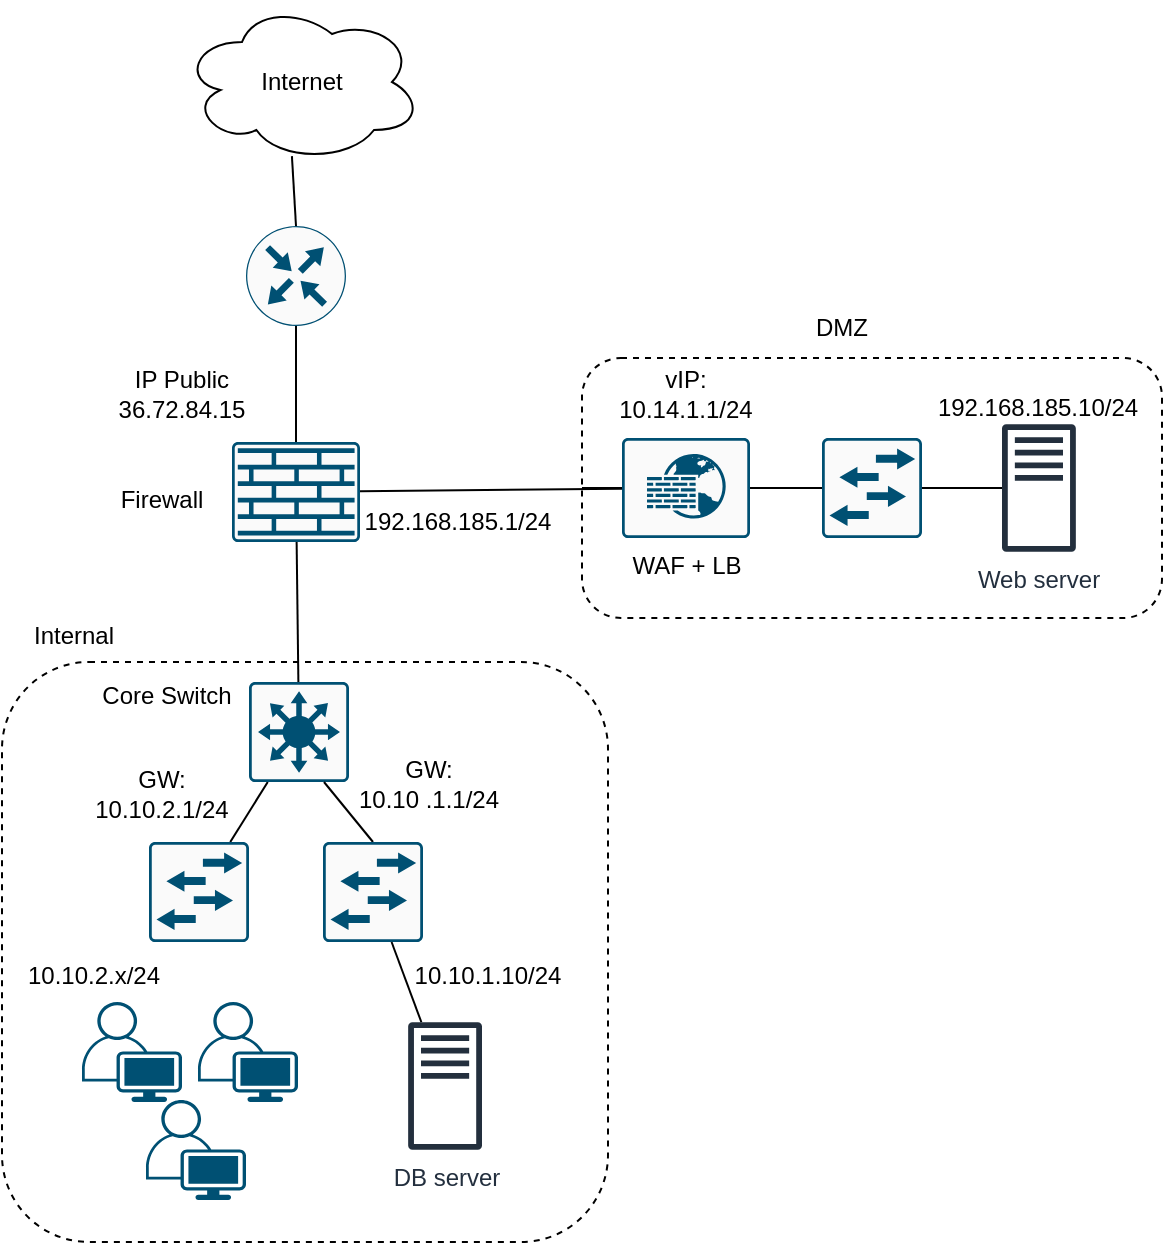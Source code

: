<mxfile version="20.0.3" type="github">
  <diagram id="-3WGe7KVivjj5A41c-2o" name="Page-1">
    <mxGraphModel dx="996" dy="654" grid="0" gridSize="10" guides="1" tooltips="1" connect="1" arrows="1" fold="1" page="1" pageScale="1" pageWidth="850" pageHeight="1100" math="0" shadow="0">
      <root>
        <mxCell id="0" />
        <mxCell id="1" parent="0" />
        <mxCell id="-Ps9ubXhyfP8ZrQbrVdj-34" value="" style="rounded=1;whiteSpace=wrap;html=1;fillColor=none;dashed=1;" parent="1" vertex="1">
          <mxGeometry x="110" y="410" width="303" height="290" as="geometry" />
        </mxCell>
        <mxCell id="-Ps9ubXhyfP8ZrQbrVdj-24" value="" style="rounded=1;whiteSpace=wrap;html=1;fillColor=none;dashed=1;" parent="1" vertex="1">
          <mxGeometry x="400" y="258" width="290" height="130" as="geometry" />
        </mxCell>
        <mxCell id="-Ps9ubXhyfP8ZrQbrVdj-18" value="" style="edgeStyle=none;rounded=0;orthogonalLoop=1;jettySize=auto;html=1;endArrow=none;endFill=0;" parent="1" source="-Ps9ubXhyfP8ZrQbrVdj-2" target="-Ps9ubXhyfP8ZrQbrVdj-3" edge="1">
          <mxGeometry relative="1" as="geometry" />
        </mxCell>
        <mxCell id="-Ps9ubXhyfP8ZrQbrVdj-2" value="" style="sketch=0;points=[[0.015,0.015,0],[0.985,0.015,0],[0.985,0.985,0],[0.015,0.985,0],[0.25,0,0],[0.5,0,0],[0.75,0,0],[1,0.25,0],[1,0.5,0],[1,0.75,0],[0.75,1,0],[0.5,1,0],[0.25,1,0],[0,0.75,0],[0,0.5,0],[0,0.25,0]];verticalLabelPosition=bottom;html=1;verticalAlign=top;aspect=fixed;align=center;pointerEvents=1;shape=mxgraph.cisco19.rect;prIcon=firewall;fillColor=#FAFAFA;strokeColor=#005073;" parent="1" vertex="1">
          <mxGeometry x="225" y="300" width="64" height="50" as="geometry" />
        </mxCell>
        <mxCell id="-Ps9ubXhyfP8ZrQbrVdj-26" style="edgeStyle=none;rounded=0;orthogonalLoop=1;jettySize=auto;html=1;exitX=1;exitY=0.5;exitDx=0;exitDy=0;exitPerimeter=0;endArrow=none;endFill=0;" parent="1" source="-Ps9ubXhyfP8ZrQbrVdj-3" target="-Ps9ubXhyfP8ZrQbrVdj-24" edge="1">
          <mxGeometry relative="1" as="geometry" />
        </mxCell>
        <mxCell id="-Ps9ubXhyfP8ZrQbrVdj-3" value="WAF + LB" style="sketch=0;points=[[0.015,0.015,0],[0.985,0.015,0],[0.985,0.985,0],[0.015,0.985,0],[0.25,0,0],[0.5,0,0],[0.75,0,0],[1,0.25,0],[1,0.5,0],[1,0.75,0],[0.75,1,0],[0.5,1,0],[0.25,1,0],[0,0.75,0],[0,0.5,0],[0,0.25,0]];verticalLabelPosition=bottom;html=1;verticalAlign=top;aspect=fixed;align=center;pointerEvents=1;shape=mxgraph.cisco19.rect;prIcon=web_application_firewall;fillColor=#FAFAFA;strokeColor=#005073;" parent="1" vertex="1">
          <mxGeometry x="420" y="298" width="64" height="50" as="geometry" />
        </mxCell>
        <mxCell id="-Ps9ubXhyfP8ZrQbrVdj-9" value="" style="rounded=0;orthogonalLoop=1;jettySize=auto;html=1;endArrow=none;endFill=0;" parent="1" source="-Ps9ubXhyfP8ZrQbrVdj-5" target="-Ps9ubXhyfP8ZrQbrVdj-7" edge="1">
          <mxGeometry relative="1" as="geometry" />
        </mxCell>
        <mxCell id="-Ps9ubXhyfP8ZrQbrVdj-17" value="" style="edgeStyle=none;rounded=0;orthogonalLoop=1;jettySize=auto;html=1;endArrow=none;endFill=0;" parent="1" source="-Ps9ubXhyfP8ZrQbrVdj-5" target="-Ps9ubXhyfP8ZrQbrVdj-2" edge="1">
          <mxGeometry relative="1" as="geometry" />
        </mxCell>
        <mxCell id="-Ps9ubXhyfP8ZrQbrVdj-5" value="" style="sketch=0;points=[[0.015,0.015,0],[0.985,0.015,0],[0.985,0.985,0],[0.015,0.985,0],[0.25,0,0],[0.5,0,0],[0.75,0,0],[1,0.25,0],[1,0.5,0],[1,0.75,0],[0.75,1,0],[0.5,1,0],[0.25,1,0],[0,0.75,0],[0,0.5,0],[0,0.25,0]];verticalLabelPosition=bottom;html=1;verticalAlign=top;aspect=fixed;align=center;pointerEvents=1;shape=mxgraph.cisco19.rect;prIcon=l3_switch;fillColor=#FAFAFA;strokeColor=#005073;" parent="1" vertex="1">
          <mxGeometry x="233.5" y="420" width="50" height="50" as="geometry" />
        </mxCell>
        <mxCell id="-Ps9ubXhyfP8ZrQbrVdj-10" style="rounded=0;orthogonalLoop=1;jettySize=auto;html=1;exitX=0.5;exitY=0;exitDx=0;exitDy=0;exitPerimeter=0;entryX=0.75;entryY=1;entryDx=0;entryDy=0;entryPerimeter=0;endArrow=none;endFill=0;" parent="1" source="-Ps9ubXhyfP8ZrQbrVdj-6" target="-Ps9ubXhyfP8ZrQbrVdj-5" edge="1">
          <mxGeometry relative="1" as="geometry" />
        </mxCell>
        <mxCell id="-Ps9ubXhyfP8ZrQbrVdj-6" value="" style="sketch=0;points=[[0.015,0.015,0],[0.985,0.015,0],[0.985,0.985,0],[0.015,0.985,0],[0.25,0,0],[0.5,0,0],[0.75,0,0],[1,0.25,0],[1,0.5,0],[1,0.75,0],[0.75,1,0],[0.5,1,0],[0.25,1,0],[0,0.75,0],[0,0.5,0],[0,0.25,0]];verticalLabelPosition=bottom;html=1;verticalAlign=top;aspect=fixed;align=center;pointerEvents=1;shape=mxgraph.cisco19.rect;prIcon=l2_switch;fillColor=#FAFAFA;strokeColor=#005073;" parent="1" vertex="1">
          <mxGeometry x="270.5" y="500" width="50" height="50" as="geometry" />
        </mxCell>
        <mxCell id="-Ps9ubXhyfP8ZrQbrVdj-7" value="" style="sketch=0;points=[[0.015,0.015,0],[0.985,0.015,0],[0.985,0.985,0],[0.015,0.985,0],[0.25,0,0],[0.5,0,0],[0.75,0,0],[1,0.25,0],[1,0.5,0],[1,0.75,0],[0.75,1,0],[0.5,1,0],[0.25,1,0],[0,0.75,0],[0,0.5,0],[0,0.25,0]];verticalLabelPosition=bottom;html=1;verticalAlign=top;aspect=fixed;align=center;pointerEvents=1;shape=mxgraph.cisco19.rect;prIcon=l2_switch;fillColor=#FAFAFA;strokeColor=#005073;" parent="1" vertex="1">
          <mxGeometry x="183.5" y="500" width="50" height="50" as="geometry" />
        </mxCell>
        <mxCell id="-Ps9ubXhyfP8ZrQbrVdj-12" value="" style="points=[[0.35,0,0],[0.98,0.51,0],[1,0.71,0],[0.67,1,0],[0,0.795,0],[0,0.65,0]];verticalLabelPosition=bottom;sketch=0;html=1;verticalAlign=top;aspect=fixed;align=center;pointerEvents=1;shape=mxgraph.cisco19.user;fillColor=#005073;strokeColor=none;" parent="1" vertex="1">
          <mxGeometry x="150" y="580" width="50" height="50" as="geometry" />
        </mxCell>
        <mxCell id="-Ps9ubXhyfP8ZrQbrVdj-13" value="" style="points=[[0.35,0,0],[0.98,0.51,0],[1,0.71,0],[0.67,1,0],[0,0.795,0],[0,0.65,0]];verticalLabelPosition=bottom;sketch=0;html=1;verticalAlign=top;aspect=fixed;align=center;pointerEvents=1;shape=mxgraph.cisco19.user;fillColor=#005073;strokeColor=none;" parent="1" vertex="1">
          <mxGeometry x="208" y="580" width="50" height="50" as="geometry" />
        </mxCell>
        <mxCell id="-Ps9ubXhyfP8ZrQbrVdj-16" value="" style="points=[[0.35,0,0],[0.98,0.51,0],[1,0.71,0],[0.67,1,0],[0,0.795,0],[0,0.65,0]];verticalLabelPosition=bottom;sketch=0;html=1;verticalAlign=top;aspect=fixed;align=center;pointerEvents=1;shape=mxgraph.cisco19.user;fillColor=#005073;strokeColor=none;" parent="1" vertex="1">
          <mxGeometry x="182" y="629" width="50" height="50" as="geometry" />
        </mxCell>
        <mxCell id="-Ps9ubXhyfP8ZrQbrVdj-19" value="Internet" style="ellipse;shape=cloud;whiteSpace=wrap;html=1;" parent="1" vertex="1">
          <mxGeometry x="200" y="80" width="120" height="80" as="geometry" />
        </mxCell>
        <mxCell id="-Ps9ubXhyfP8ZrQbrVdj-22" style="edgeStyle=none;rounded=0;orthogonalLoop=1;jettySize=auto;html=1;exitX=0.5;exitY=0;exitDx=0;exitDy=0;exitPerimeter=0;entryX=0.458;entryY=0.963;entryDx=0;entryDy=0;entryPerimeter=0;endArrow=none;endFill=0;" parent="1" source="-Ps9ubXhyfP8ZrQbrVdj-21" target="-Ps9ubXhyfP8ZrQbrVdj-19" edge="1">
          <mxGeometry relative="1" as="geometry" />
        </mxCell>
        <mxCell id="-Ps9ubXhyfP8ZrQbrVdj-23" value="" style="edgeStyle=none;rounded=0;orthogonalLoop=1;jettySize=auto;html=1;endArrow=none;endFill=0;" parent="1" source="-Ps9ubXhyfP8ZrQbrVdj-21" target="-Ps9ubXhyfP8ZrQbrVdj-2" edge="1">
          <mxGeometry relative="1" as="geometry" />
        </mxCell>
        <mxCell id="-Ps9ubXhyfP8ZrQbrVdj-21" value="" style="sketch=0;points=[[0.5,0,0],[1,0.5,0],[0.5,1,0],[0,0.5,0],[0.145,0.145,0],[0.856,0.145,0],[0.855,0.856,0],[0.145,0.855,0]];verticalLabelPosition=bottom;html=1;verticalAlign=top;aspect=fixed;align=center;pointerEvents=1;shape=mxgraph.cisco19.rect;prIcon=router;fillColor=#FAFAFA;strokeColor=#005073;" parent="1" vertex="1">
          <mxGeometry x="232" y="192" width="50" height="50" as="geometry" />
        </mxCell>
        <mxCell id="-Ps9ubXhyfP8ZrQbrVdj-25" value="Web server" style="sketch=0;outlineConnect=0;fontColor=#232F3E;gradientColor=none;fillColor=#232F3D;strokeColor=none;dashed=0;verticalLabelPosition=bottom;verticalAlign=top;align=center;html=1;fontSize=12;fontStyle=0;aspect=fixed;pointerEvents=1;shape=mxgraph.aws4.traditional_server;" parent="1" vertex="1">
          <mxGeometry x="610" y="291" width="36.92" height="64" as="geometry" />
        </mxCell>
        <mxCell id="-Ps9ubXhyfP8ZrQbrVdj-29" value="" style="edgeStyle=none;rounded=0;orthogonalLoop=1;jettySize=auto;html=1;endArrow=none;endFill=0;" parent="1" source="-Ps9ubXhyfP8ZrQbrVdj-28" target="-Ps9ubXhyfP8ZrQbrVdj-3" edge="1">
          <mxGeometry relative="1" as="geometry" />
        </mxCell>
        <mxCell id="-Ps9ubXhyfP8ZrQbrVdj-30" value="" style="edgeStyle=none;rounded=0;orthogonalLoop=1;jettySize=auto;html=1;endArrow=none;endFill=0;" parent="1" source="-Ps9ubXhyfP8ZrQbrVdj-28" target="-Ps9ubXhyfP8ZrQbrVdj-25" edge="1">
          <mxGeometry relative="1" as="geometry" />
        </mxCell>
        <mxCell id="-Ps9ubXhyfP8ZrQbrVdj-28" value="" style="sketch=0;points=[[0.015,0.015,0],[0.985,0.015,0],[0.985,0.985,0],[0.015,0.985,0],[0.25,0,0],[0.5,0,0],[0.75,0,0],[1,0.25,0],[1,0.5,0],[1,0.75,0],[0.75,1,0],[0.5,1,0],[0.25,1,0],[0,0.75,0],[0,0.5,0],[0,0.25,0]];verticalLabelPosition=bottom;html=1;verticalAlign=top;aspect=fixed;align=center;pointerEvents=1;shape=mxgraph.cisco19.rect;prIcon=l2_switch;fillColor=#FAFAFA;strokeColor=#005073;" parent="1" vertex="1">
          <mxGeometry x="520" y="298" width="50" height="50" as="geometry" />
        </mxCell>
        <mxCell id="-Ps9ubXhyfP8ZrQbrVdj-32" value="" style="edgeStyle=none;rounded=0;orthogonalLoop=1;jettySize=auto;html=1;endArrow=none;endFill=0;" parent="1" source="-Ps9ubXhyfP8ZrQbrVdj-31" target="-Ps9ubXhyfP8ZrQbrVdj-6" edge="1">
          <mxGeometry relative="1" as="geometry" />
        </mxCell>
        <mxCell id="-Ps9ubXhyfP8ZrQbrVdj-31" value="DB server" style="sketch=0;outlineConnect=0;fontColor=#232F3E;gradientColor=none;fillColor=#232F3D;strokeColor=none;dashed=0;verticalLabelPosition=bottom;verticalAlign=top;align=center;html=1;fontSize=12;fontStyle=0;aspect=fixed;pointerEvents=1;shape=mxgraph.aws4.traditional_server;" parent="1" vertex="1">
          <mxGeometry x="313.08" y="590" width="36.92" height="64" as="geometry" />
        </mxCell>
        <mxCell id="-Ps9ubXhyfP8ZrQbrVdj-33" value="DMZ" style="text;html=1;strokeColor=none;fillColor=none;align=center;verticalAlign=middle;whiteSpace=wrap;rounded=0;dashed=1;" parent="1" vertex="1">
          <mxGeometry x="500" y="228" width="60" height="30" as="geometry" />
        </mxCell>
        <mxCell id="-Ps9ubXhyfP8ZrQbrVdj-35" value="Internal" style="text;html=1;strokeColor=none;fillColor=none;align=center;verticalAlign=middle;whiteSpace=wrap;rounded=0;dashed=1;" parent="1" vertex="1">
          <mxGeometry x="116" y="382" width="60" height="30" as="geometry" />
        </mxCell>
        <mxCell id="_X1jVCKfFomt4hQuAQ4x-1" value="192.168.185.10/24" style="text;html=1;strokeColor=none;fillColor=none;align=center;verticalAlign=middle;whiteSpace=wrap;rounded=0;" vertex="1" parent="1">
          <mxGeometry x="598.46" y="268" width="60" height="30" as="geometry" />
        </mxCell>
        <mxCell id="_X1jVCKfFomt4hQuAQ4x-2" value="192.168.185.1/24" style="text;html=1;strokeColor=none;fillColor=none;align=center;verticalAlign=middle;whiteSpace=wrap;rounded=0;" vertex="1" parent="1">
          <mxGeometry x="298" y="325" width="80" height="30" as="geometry" />
        </mxCell>
        <mxCell id="_X1jVCKfFomt4hQuAQ4x-3" value="IP Public&lt;br&gt;36.72.84.15" style="text;html=1;strokeColor=none;fillColor=none;align=center;verticalAlign=middle;whiteSpace=wrap;rounded=0;" vertex="1" parent="1">
          <mxGeometry x="160" y="261" width="80" height="30" as="geometry" />
        </mxCell>
        <mxCell id="_X1jVCKfFomt4hQuAQ4x-4" value="GW: &lt;br&gt;10.10 .1.1/24" style="text;html=1;strokeColor=none;fillColor=none;align=center;verticalAlign=middle;whiteSpace=wrap;rounded=0;" vertex="1" parent="1">
          <mxGeometry x="283.5" y="456" width="79" height="30" as="geometry" />
        </mxCell>
        <mxCell id="_X1jVCKfFomt4hQuAQ4x-5" value="10.10.1.10/24" style="text;html=1;strokeColor=none;fillColor=none;align=center;verticalAlign=middle;whiteSpace=wrap;rounded=0;" vertex="1" parent="1">
          <mxGeometry x="313.08" y="552" width="80" height="30" as="geometry" />
        </mxCell>
        <mxCell id="_X1jVCKfFomt4hQuAQ4x-6" value="GW: 10.10.2.1/24" style="text;html=1;strokeColor=none;fillColor=none;align=center;verticalAlign=middle;whiteSpace=wrap;rounded=0;" vertex="1" parent="1">
          <mxGeometry x="150.0" y="461" width="80" height="30" as="geometry" />
        </mxCell>
        <mxCell id="_X1jVCKfFomt4hQuAQ4x-7" value="10.10.2.x/24" style="text;html=1;strokeColor=none;fillColor=none;align=center;verticalAlign=middle;whiteSpace=wrap;rounded=0;" vertex="1" parent="1">
          <mxGeometry x="116.0" y="552" width="80" height="30" as="geometry" />
        </mxCell>
        <mxCell id="_X1jVCKfFomt4hQuAQ4x-8" value="vIP: 10.14.1.1/24" style="text;html=1;strokeColor=none;fillColor=none;align=center;verticalAlign=middle;whiteSpace=wrap;rounded=0;" vertex="1" parent="1">
          <mxGeometry x="412" y="261" width="80" height="30" as="geometry" />
        </mxCell>
        <mxCell id="_X1jVCKfFomt4hQuAQ4x-10" value="Firewall" style="text;html=1;strokeColor=none;fillColor=none;align=center;verticalAlign=middle;whiteSpace=wrap;rounded=0;" vertex="1" parent="1">
          <mxGeometry x="160" y="314" width="60" height="30" as="geometry" />
        </mxCell>
        <mxCell id="_X1jVCKfFomt4hQuAQ4x-11" value="Core Switch" style="text;html=1;strokeColor=none;fillColor=none;align=center;verticalAlign=middle;whiteSpace=wrap;rounded=0;" vertex="1" parent="1">
          <mxGeometry x="155" y="412" width="75" height="30" as="geometry" />
        </mxCell>
      </root>
    </mxGraphModel>
  </diagram>
</mxfile>
